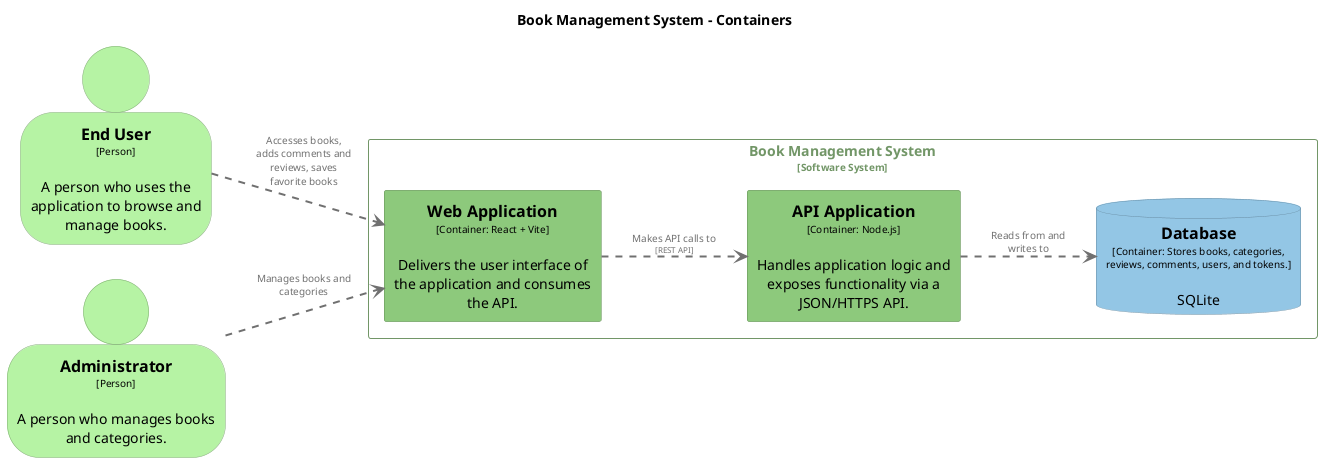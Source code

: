 @startuml
set separator none
title Book Management System - Containers

left to right direction

skinparam {
  arrowFontSize 10
  defaultTextAlignment center
  wrapWidth 200
  maxMessageSize 100
}

hide stereotype

skinparam rectangle<<BookManagementSystem.APIApplication>> {
  BackgroundColor #8dc97c
  FontColor #000000
  BorderColor #628c56
  shadowing false
}
skinparam person<<Administrator>> {
  BackgroundColor #b6f3a4
  FontColor #000000
  BorderColor #7faa72
  shadowing false
}
skinparam database<<BookManagementSystem.Database>> {
  BackgroundColor #93c6e5
  FontColor #000000
  BorderColor #668aa0
  shadowing false
}
skinparam person<<EndUser>> {
  BackgroundColor #b6f3a4
  FontColor #000000
  BorderColor #7faa72
  shadowing false
}
skinparam rectangle<<BookManagementSystem.WebApplication>> {
  BackgroundColor #8dc97c
  FontColor #000000
  BorderColor #628c56
  shadowing false
}
skinparam rectangle<<BookManagementSystem>> {
  BorderColor #729667
  FontColor #729667
  shadowing false
}

person "==End User\n<size:10>[Person]</size>\n\nA person who uses the application to browse and manage books." <<EndUser>> as EndUser
person "==Administrator\n<size:10>[Person]</size>\n\nA person who manages books and categories." <<Administrator>> as Administrator

rectangle "Book Management System\n<size:10>[Software System]</size>" <<BookManagementSystem>> {
  database "==Database\n<size:10>[Container: Stores books, categories, reviews, comments, users, and tokens.]</size>\n\nSQLite" <<BookManagementSystem.Database>> as BookManagementSystem.Database
  rectangle "==Web Application\n<size:10>[Container: React + Vite]</size>\n\nDelivers the user interface of the application and consumes the API." <<BookManagementSystem.WebApplication>> as BookManagementSystem.WebApplication
  rectangle "==API Application\n<size:10>[Container: Node.js]</size>\n\nHandles application logic and exposes functionality via a JSON/HTTPS API." <<BookManagementSystem.APIApplication>> as BookManagementSystem.APIApplication
}

EndUser .[#707070,thickness=2].> BookManagementSystem.WebApplication : "<color:#707070>Accesses books, adds comments and reviews, saves favorite books"
Administrator .[#707070,thickness=2].> BookManagementSystem.WebApplication : "<color:#707070>Manages books and categories"
BookManagementSystem.WebApplication .[#707070,thickness=2].> BookManagementSystem.APIApplication : "<color:#707070>Makes API calls to\n<color:#707070><size:8>[REST API]</size>"
BookManagementSystem.APIApplication .[#707070,thickness=2].> BookManagementSystem.Database : "<color:#707070>Reads from and writes to"
@enduml